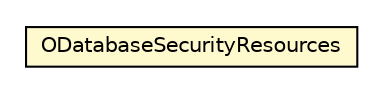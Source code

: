 #!/usr/local/bin/dot
#
# Class diagram 
# Generated by UMLGraph version R5_6-24-gf6e263 (http://www.umlgraph.org/)
#

digraph G {
	edge [fontname="Helvetica",fontsize=10,labelfontname="Helvetica",labelfontsize=10];
	node [fontname="Helvetica",fontsize=10,shape=plaintext];
	nodesep=0.25;
	ranksep=0.5;
	// com.orientechnologies.orient.core.metadata.security.ODatabaseSecurityResources
	c2571261 [label=<<table title="com.orientechnologies.orient.core.metadata.security.ODatabaseSecurityResources" border="0" cellborder="1" cellspacing="0" cellpadding="2" port="p" bgcolor="lemonChiffon" href="./ODatabaseSecurityResources.html">
		<tr><td><table border="0" cellspacing="0" cellpadding="1">
<tr><td align="center" balign="center"> ODatabaseSecurityResources </td></tr>
		</table></td></tr>
		</table>>, URL="./ODatabaseSecurityResources.html", fontname="Helvetica", fontcolor="black", fontsize=10.0];
}


